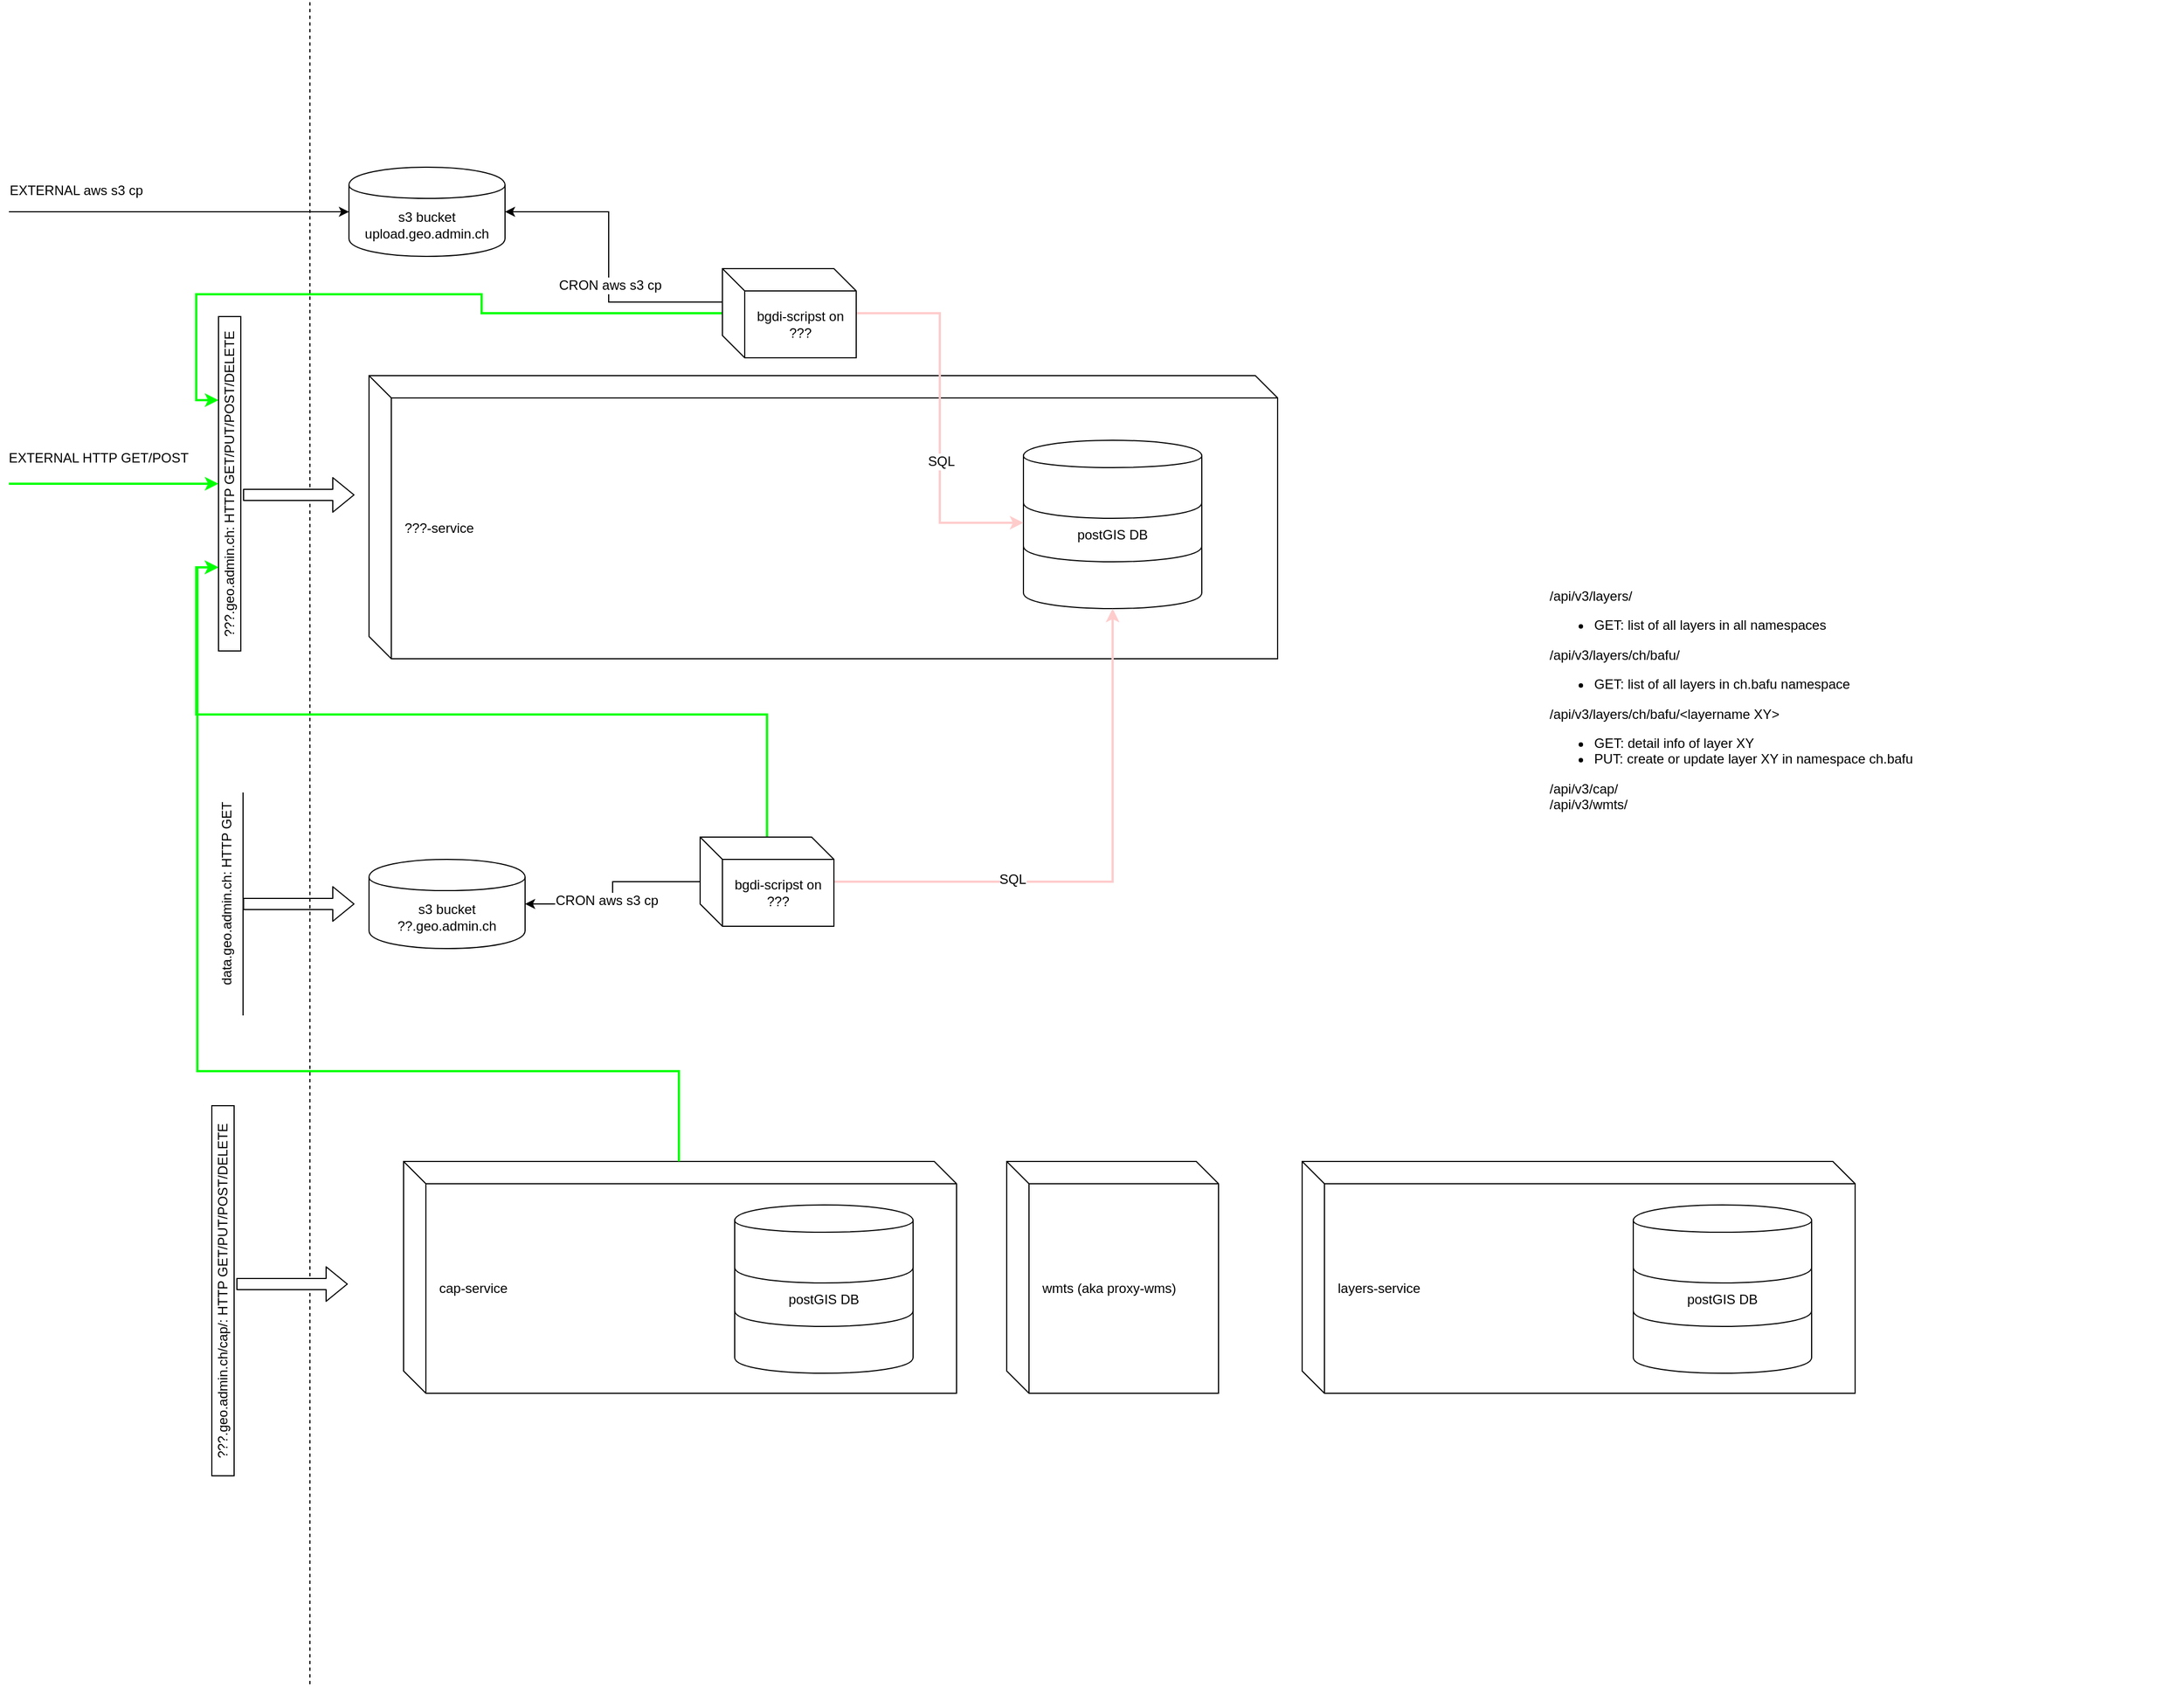 <mxGraphModel dx="1605" dy="1015" grid="1" gridSize="10" guides="1" tooltips="1" connect="1" arrows="1" fold="1" page="1" pageScale="1" pageWidth="4681" pageHeight="3300" background="#ffffff"><root><mxCell id="0"/><mxCell id="1" parent="0"/><mxCell id="40" value="???-service" style="shape=cube;whiteSpace=wrap;html=1;boundedLbl=1;fillColor=#FFFFFF;spacingLeft=10;align=left;" parent="1" vertex="1"><mxGeometry x="753" y="566" width="815" height="254" as="geometry"/></mxCell><mxCell id="7" style="edgeStyle=orthogonalEdgeStyle;rounded=0;html=1;entryX=1;entryY=0.5;jettySize=auto;orthogonalLoop=1;exitX=0;exitY=0.25;" parent="1" source="25" target="3" edge="1"><mxGeometry relative="1" as="geometry"><mxPoint x="1060" y="620" as="sourcePoint"/><Array as="points"><mxPoint x="1070" y="500"/><mxPoint x="968" y="500"/><mxPoint x="968" y="419"/></Array></mxGeometry></mxCell><mxCell id="8" value="CRON aws s3 cp" style="text;html=1;resizable=0;points=[];align=center;verticalAlign=middle;labelBackgroundColor=#ffffff;" parent="7" vertex="1" connectable="0"><mxGeometry x="-0.111" y="-1" relative="1" as="geometry"><mxPoint as="offset"/></mxGeometry></mxCell><mxCell id="3" value="&lt;div&gt;s3 bucket&lt;/div&gt;upload.geo.admin.ch" style="shape=cylinder;whiteSpace=wrap;html=1;boundedLbl=1;" parent="1" vertex="1"><mxGeometry x="735" y="379" width="140" height="80" as="geometry"/></mxCell><mxCell id="11" value="&lt;div&gt;s3 bucket&lt;/div&gt;??.geo.admin.ch" style="shape=cylinder;whiteSpace=wrap;html=1;boundedLbl=1;" parent="1" vertex="1"><mxGeometry x="753" y="1000" width="140" height="80" as="geometry"/></mxCell><mxCell id="15" value="" style="group;rotation=-90;" parent="1" vertex="1" connectable="0"><mxGeometry x="590" y="990" width="200" height="100" as="geometry"/></mxCell><mxCell id="14" value="" style="group;rotation=-90;" parent="15" vertex="1" connectable="0"><mxGeometry width="200" height="100" as="geometry"/></mxCell><mxCell id="13" value="" style="group;rotation=-90;" parent="14" vertex="1" connectable="0"><mxGeometry width="200" height="100" as="geometry"/></mxCell><mxCell id="12" value="" style="shape=flexArrow;endArrow=classic;html=1;fillColor=#ffffff;" parent="13" edge="1"><mxGeometry width="50" height="50" relative="1" as="geometry"><mxPoint x="50" y="50" as="sourcePoint"/><mxPoint x="150" y="50" as="targetPoint"/></mxGeometry></mxCell><mxCell id="4" value="" style="endArrow=none;html=1;" parent="14" edge="1"><mxGeometry width="50" height="50" relative="1" as="geometry"><mxPoint x="50" y="150" as="sourcePoint"/><mxPoint x="50" y="-50" as="targetPoint"/></mxGeometry></mxCell><mxCell id="5" value="data.geo.admin.ch: HTTP GET" style="text;html=1;resizable=0;points=[];align=center;verticalAlign=middle;labelBackgroundColor=#ffffff;rotation=-90;" parent="4" vertex="1" connectable="0"><mxGeometry x="0.54" y="-1" relative="1" as="geometry"><mxPoint x="-16" y="45" as="offset"/></mxGeometry></mxCell><mxCell id="19" value="" style="group" parent="1" vertex="1" connectable="0"><mxGeometry x="1340" y="624" width="160" height="151" as="geometry"/></mxCell><mxCell id="16" value="" style="shape=cylinder;whiteSpace=wrap;html=1;boundedLbl=1;" parent="19" vertex="1"><mxGeometry y="81" width="160" height="70" as="geometry"/></mxCell><mxCell id="17" value="postGIS DB" style="shape=cylinder;whiteSpace=wrap;html=1;boundedLbl=1;" parent="19" vertex="1"><mxGeometry y="39" width="160" height="70" as="geometry"/></mxCell><mxCell id="18" value="" style="shape=cylinder;whiteSpace=wrap;html=1;boundedLbl=1;" parent="19" vertex="1"><mxGeometry width="160" height="70" as="geometry"/></mxCell><mxCell id="22" value="" style="endArrow=classic;html=1;entryX=0;entryY=0.5;" parent="1" target="3" edge="1"><mxGeometry width="50" height="50" relative="1" as="geometry"><mxPoint x="430" y="419" as="sourcePoint"/><mxPoint x="785" y="869" as="targetPoint"/></mxGeometry></mxCell><mxCell id="23" value="&lt;div&gt;EXTERNAL aws s3 cp&lt;/div&gt;" style="text;html=1;resizable=0;points=[];align=center;verticalAlign=middle;labelBackgroundColor=#ffffff;" parent="22" vertex="1" connectable="0"><mxGeometry x="-0.284" relative="1" as="geometry"><mxPoint x="-49" y="-19" as="offset"/></mxGeometry></mxCell><mxCell id="24" value="" style="endArrow=none;dashed=1;html=1;" parent="1" edge="1"><mxGeometry width="50" height="50" relative="1" as="geometry"><mxPoint x="700" y="1740" as="sourcePoint"/><mxPoint x="700" y="230" as="targetPoint"/></mxGeometry></mxCell><mxCell id="32" style="edgeStyle=orthogonalEdgeStyle;rounded=0;html=1;entryX=0;entryY=0.5;jettySize=auto;orthogonalLoop=1;strokeColor=#FFCCCC;strokeWidth=2;" parent="1" source="25" target="17" edge="1"><mxGeometry relative="1" as="geometry"/></mxCell><mxCell id="33" value="&lt;div&gt;SQL&lt;/div&gt;" style="text;html=1;resizable=0;points=[];align=center;verticalAlign=middle;labelBackgroundColor=#ffffff;" parent="32" vertex="1" connectable="0"><mxGeometry x="0.228" y="1" relative="1" as="geometry"><mxPoint as="offset"/></mxGeometry></mxCell><mxCell id="45" style="edgeStyle=orthogonalEdgeStyle;rounded=0;html=1;entryX=0.75;entryY=0;jettySize=auto;orthogonalLoop=1;strokeColor=#00FF00;strokeWidth=2;" parent="1" source="25" target="44" edge="1"><mxGeometry relative="1" as="geometry"><Array as="points"><mxPoint x="854" y="510"/><mxPoint x="854" y="493"/><mxPoint x="598" y="493"/><mxPoint x="598" y="588"/></Array></mxGeometry></mxCell><mxCell id="25" value="&lt;div&gt;bgdi-scripst on&lt;/div&gt;&lt;div&gt;???&lt;br&gt;&lt;/div&gt;" style="shape=cube;whiteSpace=wrap;html=1;boundedLbl=1;" parent="1" vertex="1"><mxGeometry x="1070" y="470" width="120" height="80" as="geometry"/></mxCell><mxCell id="29" style="edgeStyle=orthogonalEdgeStyle;rounded=0;html=1;entryX=1;entryY=0.5;jettySize=auto;orthogonalLoop=1;" parent="1" source="26" target="11" edge="1"><mxGeometry relative="1" as="geometry"/></mxCell><mxCell id="30" value="CRON aws s3 cp" style="text;html=1;resizable=0;points=[];align=center;verticalAlign=middle;labelBackgroundColor=#ffffff;" parent="29" vertex="1" connectable="0"><mxGeometry x="0.179" y="-3" relative="1" as="geometry"><mxPoint as="offset"/></mxGeometry></mxCell><mxCell id="31" style="edgeStyle=orthogonalEdgeStyle;rounded=0;html=1;jettySize=auto;orthogonalLoop=1;strokeColor=#FFCCCC;strokeWidth=2;" parent="1" source="26" target="16" edge="1"><mxGeometry relative="1" as="geometry"/></mxCell><mxCell id="50" value="&lt;div&gt;SQL&lt;/div&gt;" style="text;html=1;resizable=0;points=[];align=center;verticalAlign=middle;labelBackgroundColor=#ffffff;" parent="31" vertex="1" connectable="0"><mxGeometry x="-0.353" y="2" relative="1" as="geometry"><mxPoint as="offset"/></mxGeometry></mxCell><mxCell id="49" style="edgeStyle=orthogonalEdgeStyle;rounded=0;html=1;entryX=0.25;entryY=0;jettySize=auto;orthogonalLoop=1;strokeColor=#00FF00;strokeWidth=2;" parent="1" source="26" target="44" edge="1"><mxGeometry relative="1" as="geometry"><Array as="points"><mxPoint x="1110" y="870"/><mxPoint x="598" y="870"/><mxPoint x="598" y="738"/></Array></mxGeometry></mxCell><mxCell id="26" value="&lt;div&gt;bgdi-scripst on&lt;/div&gt;&lt;div&gt;???&lt;br&gt;&lt;/div&gt;" style="shape=cube;whiteSpace=wrap;html=1;boundedLbl=1;" parent="1" vertex="1"><mxGeometry x="1050" y="980" width="120" height="80" as="geometry"/></mxCell><mxCell id="36" value="" style="group;rotation=-90;" parent="1" vertex="1" connectable="0"><mxGeometry x="590" y="623" width="200" height="100" as="geometry"/></mxCell><mxCell id="37" value="" style="shape=flexArrow;endArrow=classic;html=1;fillColor=#ffffff;" parent="36" edge="1"><mxGeometry width="50" height="50" relative="1" as="geometry"><mxPoint x="50" y="50" as="sourcePoint"/><mxPoint x="150" y="50" as="targetPoint"/></mxGeometry></mxCell><mxCell id="44" value="???.geo.admin.ch: HTTP GET/PUT/POST/DELETE" style="rounded=0;whiteSpace=wrap;html=1;rotation=-90;" parent="1" vertex="1"><mxGeometry x="478" y="653" width="300" height="20" as="geometry"/></mxCell><mxCell id="46" value="" style="endArrow=classic;html=1;strokeColor=#00FF00;strokeWidth=2;entryX=0.5;entryY=0;" parent="1" target="44" edge="1"><mxGeometry width="50" height="50" relative="1" as="geometry"><mxPoint x="430" y="663" as="sourcePoint"/><mxPoint x="520" y="730" as="targetPoint"/></mxGeometry></mxCell><mxCell id="47" value="EXTERNAL HTTP GET/POST" style="text;html=1;resizable=0;points=[];align=center;verticalAlign=middle;labelBackgroundColor=#ffffff;" parent="46" vertex="1" connectable="0"><mxGeometry x="-0.447" relative="1" as="geometry"><mxPoint x="28" y="-23" as="offset"/></mxGeometry></mxCell><mxCell id="56" value="???.geo.admin.ch/cap/: HTTP GET/PUT/POST/DELETE" style="rounded=0;whiteSpace=wrap;html=1;rotation=-90;" parent="1" vertex="1"><mxGeometry x="456" y="1377" width="332" height="20" as="geometry"/></mxCell><mxCell id="57" value="" style="group;rotation=-90;" parent="1" vertex="1" connectable="0"><mxGeometry x="584" y="1331" width="200" height="100" as="geometry"/></mxCell><mxCell id="58" value="" style="shape=flexArrow;endArrow=classic;html=1;fillColor=#ffffff;" parent="57" edge="1"><mxGeometry width="50" height="50" relative="1" as="geometry"><mxPoint x="50" y="50" as="sourcePoint"/><mxPoint x="150" y="50" as="targetPoint"/></mxGeometry></mxCell><mxCell id="60" value="" style="group" parent="1" vertex="1" connectable="0"><mxGeometry x="784" y="1271" width="496" height="208" as="geometry"/></mxCell><mxCell id="59" value="" style="group;container=1;" parent="60" vertex="1" connectable="0"><mxGeometry width="496" height="208" as="geometry"/></mxCell><mxCell id="51" value="cap-service" style="shape=cube;whiteSpace=wrap;html=1;boundedLbl=1;align=left;spacingLeft=10;" parent="59" vertex="1"><mxGeometry width="496" height="208" as="geometry"/></mxCell><mxCell id="52" value="" style="group" parent="59" vertex="1" connectable="0"><mxGeometry x="297" y="39" width="160" height="151" as="geometry"/></mxCell><mxCell id="53" value="" style="shape=cylinder;whiteSpace=wrap;html=1;boundedLbl=1;" parent="52" vertex="1"><mxGeometry y="81" width="160" height="70" as="geometry"/></mxCell><mxCell id="54" value="postGIS DB" style="shape=cylinder;whiteSpace=wrap;html=1;boundedLbl=1;" parent="52" vertex="1"><mxGeometry y="39" width="160" height="70" as="geometry"/></mxCell><mxCell id="55" value="" style="shape=cylinder;whiteSpace=wrap;html=1;boundedLbl=1;" parent="52" vertex="1"><mxGeometry width="160" height="70" as="geometry"/></mxCell><mxCell id="63" style="edgeStyle=orthogonalEdgeStyle;rounded=0;html=1;entryX=0.25;entryY=0;jettySize=auto;orthogonalLoop=1;strokeColor=#00FF00;strokeWidth=2;" parent="1" source="51" target="44" edge="1"><mxGeometry relative="1" as="geometry"><Array as="points"><mxPoint x="1031" y="1190"/><mxPoint x="599" y="1190"/><mxPoint x="599" y="738"/></Array></mxGeometry></mxCell><mxCell id="64" value="&lt;div&gt;/api/v3/layers/&lt;/div&gt;&lt;div&gt;&lt;ul&gt;&lt;li&gt;GET: list of all layers in all namespaces&lt;/li&gt;&lt;/ul&gt;&lt;/div&gt;&lt;div&gt;/api/v3/layers/ch/bafu/&lt;/div&gt;&lt;div&gt;&lt;ul&gt;&lt;li&gt;GET: list of all layers in ch.bafu namespace&lt;br&gt;&lt;/li&gt;&lt;/ul&gt;&lt;/div&gt;&lt;div&gt;&lt;ul&gt;&lt;/ul&gt;&lt;/div&gt;&lt;div&gt;/api/v3/layers/ch/bafu/&amp;lt;layername XY&amp;gt;&lt;br&gt;&lt;/div&gt;&lt;div&gt;&lt;ul&gt;&lt;li&gt;GET: detail info of layer XY&lt;/li&gt;&lt;li&gt;PUT: create or update layer XY in namespace ch.bafu&lt;br&gt;&lt;/li&gt;&lt;/ul&gt;&lt;/div&gt;&lt;div&gt;/api/v3/cap/&lt;/div&gt;&lt;div&gt;/api/v3/wmts/&lt;br&gt;&lt;/div&gt;" style="text;html=1;strokeColor=none;fillColor=none;align=left;verticalAlign=top;whiteSpace=wrap;rounded=0;" parent="1" vertex="1"><mxGeometry x="1810" y="750" width="570" height="310" as="geometry"/></mxCell><mxCell id="65" value="layers-service" style="shape=cube;whiteSpace=wrap;html=1;boundedLbl=1;align=left;spacingLeft=10;" parent="1" vertex="1"><mxGeometry x="1590" y="1271" width="496" height="208" as="geometry"/></mxCell><mxCell id="66" value="" style="group" parent="1" vertex="1" connectable="0"><mxGeometry x="1887" y="1310" width="160" height="151" as="geometry"/></mxCell><mxCell id="67" value="" style="shape=cylinder;whiteSpace=wrap;html=1;boundedLbl=1;" parent="66" vertex="1"><mxGeometry y="81" width="160" height="70" as="geometry"/></mxCell><mxCell id="68" value="postGIS DB" style="shape=cylinder;whiteSpace=wrap;html=1;boundedLbl=1;" parent="66" vertex="1"><mxGeometry y="39" width="160" height="70" as="geometry"/></mxCell><mxCell id="69" value="" style="shape=cylinder;whiteSpace=wrap;html=1;boundedLbl=1;" parent="66" vertex="1"><mxGeometry width="160" height="70" as="geometry"/></mxCell><mxCell id="70" value="wmts (aka proxy-wms)" style="shape=cube;whiteSpace=wrap;html=1;boundedLbl=1;align=left;spacingLeft=10;" parent="1" vertex="1"><mxGeometry x="1325" y="1271" width="190" height="208" as="geometry"/></mxCell></root></mxGraphModel>
